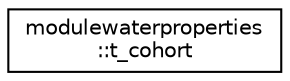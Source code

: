 digraph "Graphical Class Hierarchy"
{
 // LATEX_PDF_SIZE
  edge [fontname="Helvetica",fontsize="10",labelfontname="Helvetica",labelfontsize="10"];
  node [fontname="Helvetica",fontsize="10",shape=record];
  rankdir="LR";
  Node0 [label="modulewaterproperties\l::t_cohort",height=0.2,width=0.4,color="black", fillcolor="white", style="filled",URL="$structmodulewaterproperties_1_1t__cohort.html",tooltip=" "];
}
